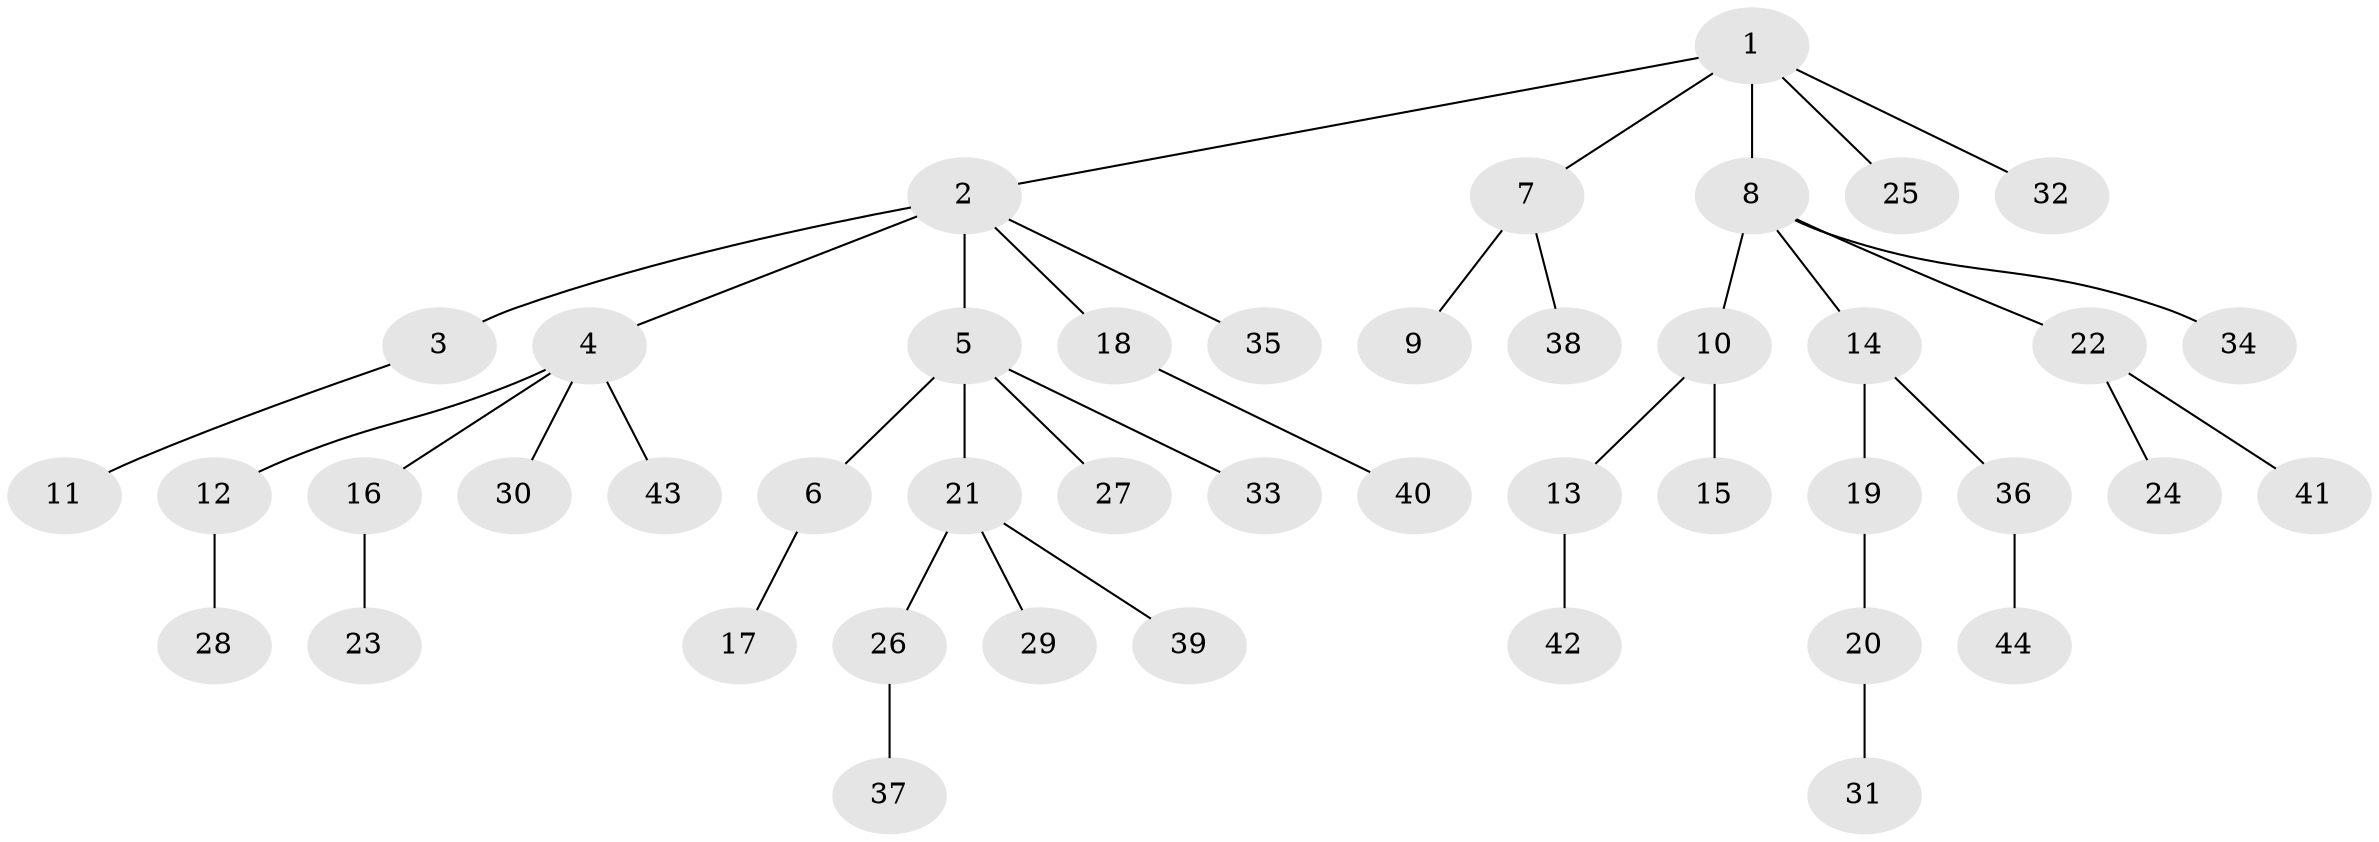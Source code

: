 // original degree distribution, {3: 0.1411764705882353, 6: 0.023529411764705882, 4: 0.07058823529411765, 2: 0.3176470588235294, 5: 0.011764705882352941, 1: 0.43529411764705883}
// Generated by graph-tools (version 1.1) at 2025/36/03/09/25 02:36:57]
// undirected, 44 vertices, 43 edges
graph export_dot {
graph [start="1"]
  node [color=gray90,style=filled];
  1;
  2;
  3;
  4;
  5;
  6;
  7;
  8;
  9;
  10;
  11;
  12;
  13;
  14;
  15;
  16;
  17;
  18;
  19;
  20;
  21;
  22;
  23;
  24;
  25;
  26;
  27;
  28;
  29;
  30;
  31;
  32;
  33;
  34;
  35;
  36;
  37;
  38;
  39;
  40;
  41;
  42;
  43;
  44;
  1 -- 2 [weight=1.0];
  1 -- 7 [weight=1.0];
  1 -- 8 [weight=1.0];
  1 -- 25 [weight=1.0];
  1 -- 32 [weight=1.0];
  2 -- 3 [weight=2.0];
  2 -- 4 [weight=1.0];
  2 -- 5 [weight=1.0];
  2 -- 18 [weight=1.0];
  2 -- 35 [weight=1.0];
  3 -- 11 [weight=1.0];
  4 -- 12 [weight=1.0];
  4 -- 16 [weight=1.0];
  4 -- 30 [weight=1.0];
  4 -- 43 [weight=1.0];
  5 -- 6 [weight=1.0];
  5 -- 21 [weight=1.0];
  5 -- 27 [weight=1.0];
  5 -- 33 [weight=1.0];
  6 -- 17 [weight=1.0];
  7 -- 9 [weight=2.0];
  7 -- 38 [weight=1.0];
  8 -- 10 [weight=1.0];
  8 -- 14 [weight=1.0];
  8 -- 22 [weight=1.0];
  8 -- 34 [weight=1.0];
  10 -- 13 [weight=1.0];
  10 -- 15 [weight=1.0];
  12 -- 28 [weight=2.0];
  13 -- 42 [weight=1.0];
  14 -- 19 [weight=1.0];
  14 -- 36 [weight=1.0];
  16 -- 23 [weight=1.0];
  18 -- 40 [weight=1.0];
  19 -- 20 [weight=1.0];
  20 -- 31 [weight=2.0];
  21 -- 26 [weight=1.0];
  21 -- 29 [weight=1.0];
  21 -- 39 [weight=1.0];
  22 -- 24 [weight=1.0];
  22 -- 41 [weight=1.0];
  26 -- 37 [weight=2.0];
  36 -- 44 [weight=1.0];
}
